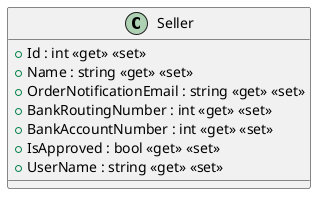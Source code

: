 @startuml
class Seller {
    + Id : int <<get>> <<set>>
    + Name : string <<get>> <<set>>
    + OrderNotificationEmail : string <<get>> <<set>>
    + BankRoutingNumber : int <<get>> <<set>>
    + BankAccountNumber : int <<get>> <<set>>
    + IsApproved : bool <<get>> <<set>>
    + UserName : string <<get>> <<set>>
}
@enduml

